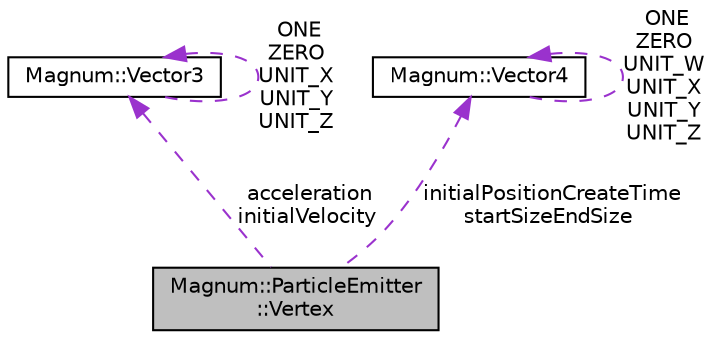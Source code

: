 digraph "Magnum::ParticleEmitter::Vertex"
{
  edge [fontname="Helvetica",fontsize="10",labelfontname="Helvetica",labelfontsize="10"];
  node [fontname="Helvetica",fontsize="10",shape=record];
  Node1 [label="Magnum::ParticleEmitter\l::Vertex",height=0.2,width=0.4,color="black", fillcolor="grey75", style="filled", fontcolor="black"];
  Node2 -> Node1 [dir="back",color="darkorchid3",fontsize="10",style="dashed",label=" acceleration\ninitialVelocity" ,fontname="Helvetica"];
  Node2 [label="Magnum::Vector3",height=0.2,width=0.4,color="black", fillcolor="white", style="filled",URL="$class_magnum_1_1_vector3.html"];
  Node2 -> Node2 [dir="back",color="darkorchid3",fontsize="10",style="dashed",label=" ONE\nZERO\nUNIT_X\nUNIT_Y\nUNIT_Z" ,fontname="Helvetica"];
  Node3 -> Node1 [dir="back",color="darkorchid3",fontsize="10",style="dashed",label=" initialPositionCreateTime\nstartSizeEndSize" ,fontname="Helvetica"];
  Node3 [label="Magnum::Vector4",height=0.2,width=0.4,color="black", fillcolor="white", style="filled",URL="$class_magnum_1_1_vector4.html"];
  Node3 -> Node3 [dir="back",color="darkorchid3",fontsize="10",style="dashed",label=" ONE\nZERO\nUNIT_W\nUNIT_X\nUNIT_Y\nUNIT_Z" ,fontname="Helvetica"];
}
